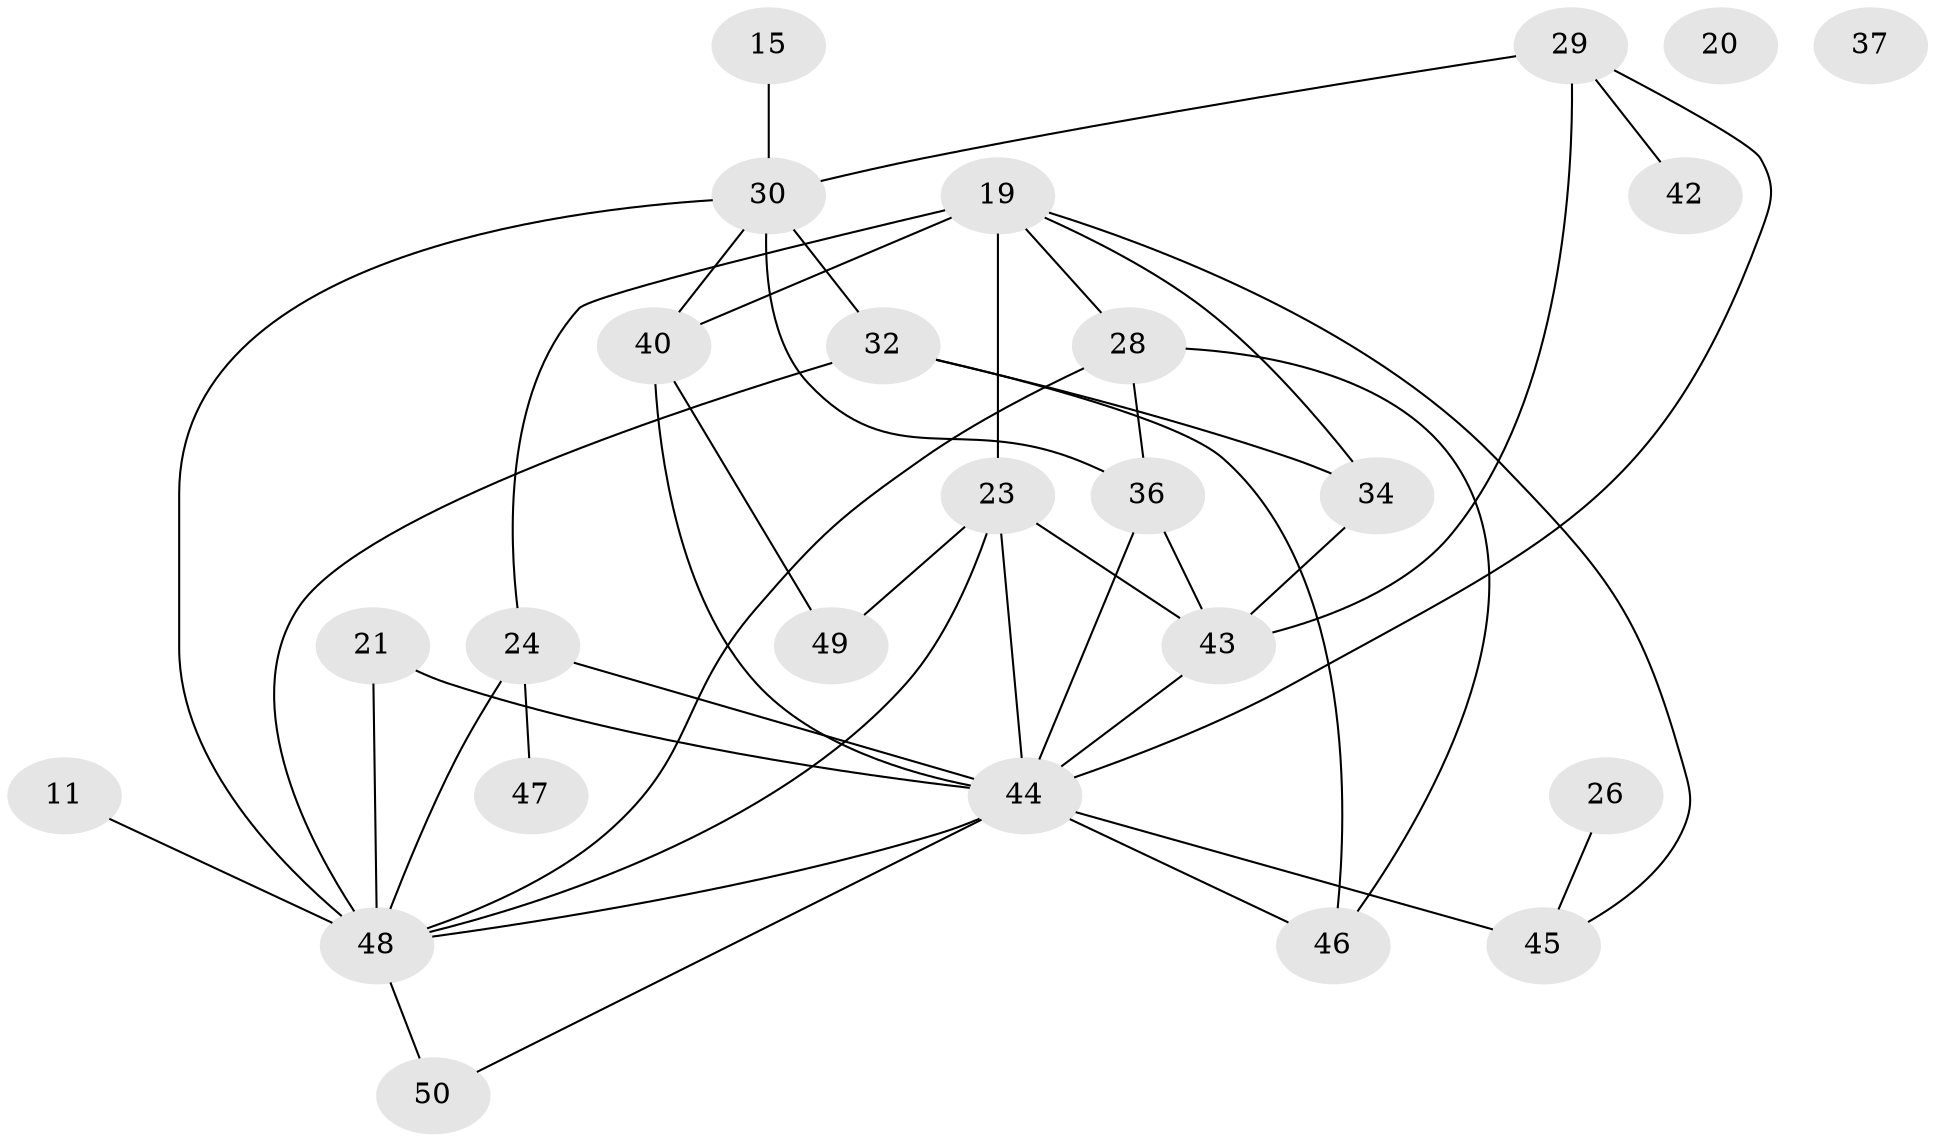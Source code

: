 // original degree distribution, {6: 0.04, 2: 0.18, 3: 0.2, 5: 0.18, 4: 0.2, 1: 0.12, 8: 0.02, 0: 0.04, 7: 0.02}
// Generated by graph-tools (version 1.1) at 2025/39/03/09/25 04:39:45]
// undirected, 25 vertices, 43 edges
graph export_dot {
graph [start="1"]
  node [color=gray90,style=filled];
  11;
  15;
  19;
  20;
  21;
  23 [super="+13+14"];
  24 [super="+8+2"];
  26;
  28 [super="+12+18"];
  29;
  30 [super="+10+25"];
  32 [super="+5"];
  34 [super="+4"];
  36 [super="+31"];
  37;
  40 [super="+27"];
  42;
  43 [super="+33"];
  44 [super="+38+41+35"];
  45;
  46;
  47;
  48 [super="+1+7"];
  49;
  50;
  11 -- 48;
  15 -- 30;
  19 -- 23 [weight=2];
  19 -- 24;
  19 -- 40 [weight=2];
  19 -- 45;
  19 -- 34;
  19 -- 28;
  21 -- 48;
  21 -- 44;
  23 -- 49;
  23 -- 43 [weight=2];
  23 -- 48;
  23 -- 44 [weight=3];
  24 -- 48;
  24 -- 47;
  24 -- 44 [weight=2];
  26 -- 45;
  28 -- 46;
  28 -- 48;
  28 -- 36;
  29 -- 42;
  29 -- 43 [weight=2];
  29 -- 30;
  29 -- 44;
  30 -- 40 [weight=2];
  30 -- 48;
  30 -- 32 [weight=2];
  30 -- 36;
  32 -- 34;
  32 -- 48 [weight=2];
  32 -- 46;
  34 -- 43;
  36 -- 44 [weight=2];
  36 -- 43 [weight=2];
  40 -- 44 [weight=3];
  40 -- 49;
  43 -- 44;
  44 -- 45 [weight=2];
  44 -- 50;
  44 -- 46;
  44 -- 48;
  48 -- 50;
}
